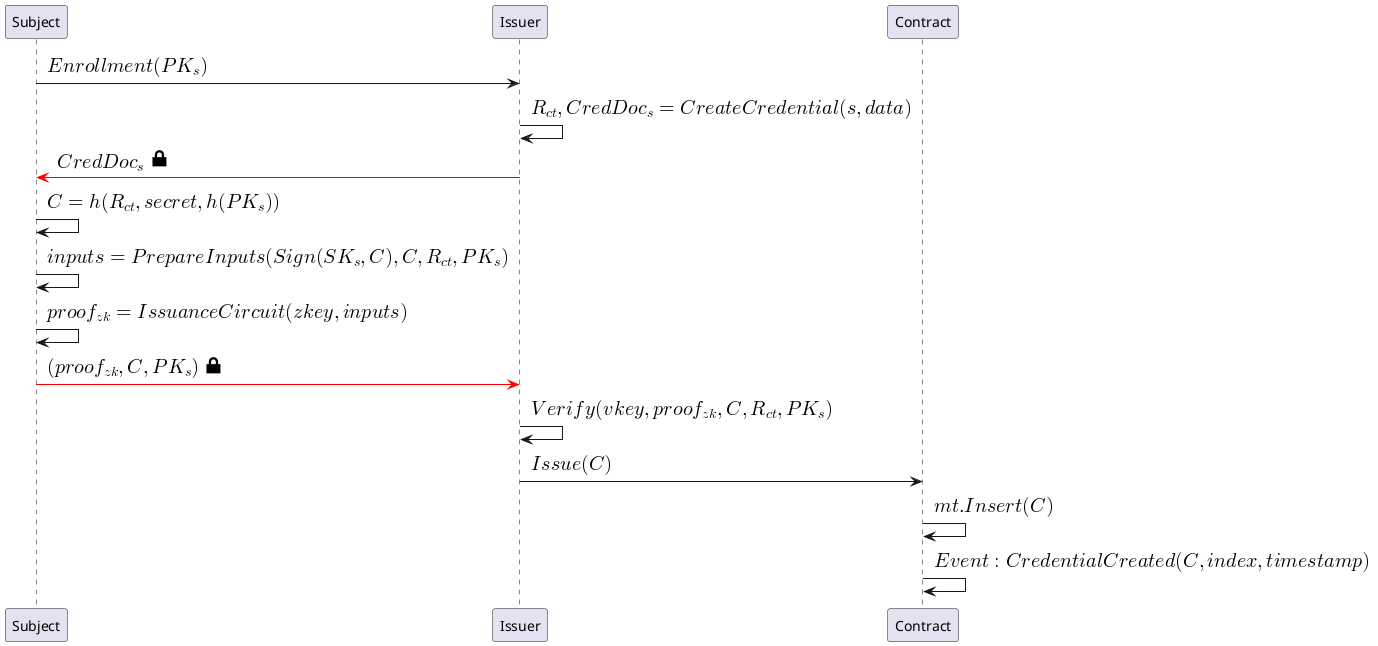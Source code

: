 @startuml (id=Registration)
' == Registration Phase ==
Subject -> Issuer: <latex>Enrollment(PK_{s})</latex>
' Creates a credential as a precise proof (merkle tree) for the subject s
Issuer -> Issuer: <latex>R_{ct}, CredDoc_{s} = CreateCredential(s, data)</latex>
' Send the credential to the subject over an encrypted channel
Issuer -[#FF0000]> Subject: <latex>CredDoc_{s}</latex><size:28><&lock-locked></size>
' Subject -> Subject: <latex>CheckCredClaims()</latex>
' Subject -> Subject: <latex>nullifier = R_{ct}</lnullifieratex>
' In our case the nullifier is a shared data between the issuer and the subject
' TODO: Alternativaly we could hide the nullifier from the issuer while still able to prove
' the correcness of the commitment (e.g. h(CRoot + salt)).
Subject -> Subject: <latex>C = h(R_{ct}, secret, h(PK_{s}))</latex>
Subject -> Subject: <latex>inputs = PrepareInputs(Sign(SK_{s}, C), C, R_{ct}, PK_{s})</latex>
Subject -> Subject: <latex>proof_{zk} = IssuanceCircuit(zkey, inputs)</latex>
Subject -[#FF0000]> Issuer : <latex>(proof_{zk}, C, PK_{s})</latex><size:28><&lock-locked></size>
' note right Issuer
'   Checks:
'     - The commitment is from the correct credential root
'     - The commitment is signed by the correct subject
' end note
Issuer -> Issuer: <latex>Verify(vkey, proof_{zk}, C, R_{ct}, PK_{s})</latex>
Issuer -> Contract: <latex>Issue(C)</latex>

Contract -> Contract: <latex>mt.Insert(C)</latex>
Contract -> Contract: <latex>Event:CredentialCreated(C, index, timestamp)</latex>
@enduml

@startuml (id=Approval)
' == Approval Phase ==
Subject -> Contract: <latex>CollectCredentialCreatedEvents()</latex>
Contract --> Subject: <latex>events</latex>
Subject -> Subject: <latex>mt = BuildCertTree(events)</latex>
Subject -> Subject: <latex>ct = BuildCredTree(credDoc)</latex>
Subject -> Subject: <latex>C = h(R_{ct}, secret, h(PK_{s}))</latex>
Subject -> Subject: <latex>proof_{mt} = MerkleProof(R_{mt}, C)</latex>
Subject -> Subject: <latex>inputs = PrepareInputs(C, proof_{mt}, R_{mt}, h(R_{ct}), sender)</latex>
Subject -> Subject: <latex>proof_{zk} = ApprovalCircuit(zkey, inputs)</latex>
Subject -> Contract: <latex>Approve(proof_{zk}, R_{mt}, h(R_{ct}))</latex>
' Attest subject consents with the credential's claims
' note right Contract
'   Checks:
'     - The commitment exists in the contract's merkle tree
'     - The credential was not approved already
'     - The sender is the creator of the proof
' end note
Contract -> Contract: <latex>Verify(vkey, proof_{zk}, R_{mt}, h(R_{ct}), sender)</latex>
Contract -> Contract: <latex>MarkCredentialAsIssued(h(R_{ct}))</latex>
Contract -> Contract: <latex>Event:CredentialIssued(sender, h(R_{ct}), timestamp)</latex>
@enduml

@startuml (id=Revocation)
' == Revocation ==
Issuer -> Contract: <latex>Revoke(h(R_{ct}), reason)</latex>
' Subjects can also revoke their credentials if they want
' Subject --> Contract: <latex>Revoke(h(R_{ct}), reason)</latex>
Contract -> Contract: <latex>MarkCredentialAsRevoked(h(R_{ct}))</latex>
Contract -> Contract: <latex>Event:CredentialRevoked(h(R_{ct}), reason, timestamp)</latex>
@enduml

@startuml (id=PresentationAuth)
' == Presentation: Authenticity Check ==
Verifier -> Subject: <latex>RequestAuthProof()</latex>
Subject -> Contract: <latex>CollectCredentialCreatedEvents()</latex>
Contract --> Subject: <latex>events</latex>
Subject -> Subject: <latex>mt = BuildCertTree(events)</latex>
Subject -> Subject: <latex>ct = BuildCredTree(credDoc)</latex>

Subject -> Subject: <latex>C = h(R_{ct}, secret, h(PK_{s}))</latex>
Subject -> Subject: <latex>proof_{mt} = MerkleProof(R_{mt}, C)</latex>
Subject -> Subject: <latex>inputs = PrepareInputs(Sign(SK_{s}, C), C, proof_{mt}, R_{mt}, h(R_{ct}), PK_{s})</latex>
Subject -> Subject: <latex>proof_{zk} = PresentationAuthCircuit(zkey, inputs)</latex>

Subject -> Verifier: <latex>(proof_{zk}, h(R_{ct}),  R_{mt}, PK_{s})</latex>
Verifier -> Contract: <latex>IsKnownRoot(R_{mt})</latex>
Contract --> Verifier: <latex>true/false</latex>
' note right Verifier
'   Checks:
'     - The subject knows the pre-image of a commitment for the presented credential
'     - The credential was issued to him (he has knowledge of the EdDSA private key)
'     - The subject consent with the claims in the credential (i.e. signed by the subject)
'     - The commitment exists in the contract's merkle tree for the given root (was created by the right issuer => require ENS check!)
'     - The credential was not revoked or expired
' end note
Verifier -> Contract: <latex>VerifyCredentialStatus(h(R_{ct}))</latex>
alt #lightgreen Successful case
  Contract --> Verifier: Credential is valid (not revoked or expired)
else #pink Failure
  Contract --> Verifier: Credential is not valid
end
Verifier -> Verifier: <latex>Verify(vkey, proof_{zk}, h(R_{ct}), R_{mt}, PK_{s})</latex>
@enduml

@startuml (id=PresentationConditionalQuery)
' == Presentation: Credential's Conditional Check ==
' TODO: retrieve and check credtree schema
' TODO: add example using merkle multiproof
Verifier -> Subject: <latex>RequestProofFor(FieldKey, Criterion, OP)</latex>
Subject -> Contract: <latex>CollectCredentialCreatedEvents()</latex>
Contract --> Subject: <latex>events</latex>
Subject -> Subject: <latex>mt = BuildCertTree(events)</latex>
Subject -> Subject: <latex>ct = BuildCredTree(credDoc)</latex>
Subject -> Subject: <latex>C = h(R_{ct}, secret, h(PK_{s}))</latex>
Subject -> Subject: <latex>proof_{mt} = MerkleProof(R_{mt}, C)</latex>
Subject -> Subject: <latex>proof_{ct} = MerkleProof(R_{ct}, h(FieldKey, value, salt))</latex>
Subject -> Subject: <latex>inputs = PrepareInputs(C, proof_{mt}, proof_{ct}, R_{mt}, h(R_{ct}), FieldKey, Criterion, OP)</latex>
Subject -> Subject: <latex>proof_{zk} = QueryCredentialFieldCircuit(zkey, inputs)</latex>

Subject -> Verifier: <latex>(proof_{zk}, h(R_{ct}),  R_{mt})</latex>
Verifier -> Contract: <latex>IsKnownRoot(R_{mt})</latex>
Contract --> Verifier: <latex>true/false</latex>
Verifier -> Contract: <latex>VerifyCredentialStatus(h(R_{ct}))</latex>
alt #lightgreen Successful case
  Contract --> Verifier: Credential is valid (not revoked or expired)
else #pink Failure
  Contract --> Verifier: Credential is not valid
end
Verifier -> Verifier: <latex>Verify(vkey, proof_{zk}, h(R_{ct}), R_{mt}, FieldKey, Criterion, OP)</latex>
@enduml

@startuml (id=PresentationTimeframe)
Verifier -> Subject: <latex>RequestProofFor(tsk, p, >=)</latex>
Subject -> Contract: <latex>CollectCredentialCreatedEvents()</latex>
Contract --> Subject: <latex>events</latex>
Subject -> Subject: <latex>mt = BuildCertTree(events)</latex>
loop n times
  Subject -> Subject: <latex>ct_{i} = BuildCredTree(credDoc_{i})</latex>
  Subject -> Subject: <latex>h_{i}, mproof_{i} = merkleProof(ct_{i})</latex>
end
Subject -> Subject: <latex>inputs = PrepareInputs(mt, [h_{0},...,h_{n-1}], [mproof_{0},...,mproof_{n-1}],tsk, p, >=)</latex>
Subject -> Subject: <latex>proof_{zk}, d_{total} = TimeframeProofCircuit(zkey, inputs)</latex>
Subject -> Verifier: <latex>(proof_{zk}, [h_{0},...,h_{n-1}], R_{mt}, d_{total})</latex>
Verifier -> Contract: <latex>IsKnownRoot(R_{mt})</latex>
Contract --> Verifier: <latex>true/false</latex>
loop n times
  Verifier -> Contract: <latex>VerifyCredentialStatus(h_{i})</latex>
  alt #lightgreen Successful case
    Contract --> Verifier: Credential is valid (not revoked or expired)
  else #pink Failure
    Contract --> Verifier: Credential is not valid
  end
  Verifier -> Contract: <latex>RetrieveTimestamp(h_{i})</latex>
  Contract --> Verifier: <latex>t_{i}</latex>
  Verifier -> Verifier: <latex>t_{total} = t_{total} + t_{i}</latex>
end
' t_{total} and d_{total} should be close enough (considering a margin of error, i.e. offchain - onchain timestamp intervals).
' d_{total} can never be greater than t_{total} for a valid credential because of the happens before relation between the issuance and approval events.
' each d of d_{total} is created during the credential issuance (offchain), and each t is created during the credential approval (onchain), thus timstamp t must be always after a d.
Verifier -> Verifier: <latex>Check(t_{total} \ge d_{total} \land d_{total}\ \ge \ p)</latex>
Verifier -> Verifier: <latex>Verify(vkey, proof_{zk}, [h_{0},...,h_{n-1}],  R_{mt}, tsk, d_{total}, p, >=)</latex>
@enduml

@startuml (id=PresentationScore)
Verifier -> Subject: <latex>SendRequirements([T_{0},...,T_{n-1}], [W_{0},...,W_{n-1}])</latex>
Subject -> Contract: <latex>CollectCredentialCreatedEvents()</latex>
Contract --> Subject: <latex>events</latex>
Subject -> Subject: <latex>mt = BuildCertTree(events)</latex>
loop n times
  Subject -> Subject: <latex>doc_{i} = GetCredentialWith(T_{i})</latex>
  Subject -> Subject: <latex>rct_{i}, ct_{i} = BuildCredTree(doc_{i})</latex>
  Subject -> Subject: <latex>mtproof_{i} = merkleProof(mt, h(rct_{i}))</latex>
  Subject -> Subject: <latex>fields_{i} = [doc_{i}.tag, doc_{i}.grade]</latex>
  Subject -> Subject: <latex>ctproof_{i} = merkleMultiProof(ct_{i}, fields_{i})</latex>
end
Subject -> Subject: <latex>inputs = PrepareInputs(mt, [T_{0},...,T_{n-1}], [W_{0},...,W_{n-1}],\\[h_{0},...,h_{n-1}], [fields_{0},...,fields_{n-1}], [mtproof_{0},...,mtproof_{n-1}],\\[ctproof_{0},...,ctproof_{n-1}])</latex>
Subject -> Subject: <latex>proof_{zk}, sc = ScoreCircuit(zkey, inputs)</latex>
Subject -> Verifier: <latex>(proof_{zk}, [T_{0},...,T_{n-1}], [W_{0},...,W_{n-1}], R_{mt}, [h_{0},...,h_{n-1}], sc)</latex>
Verifier -> Contract: <latex>IsKnownRoot(R_{mt})</latex>
Contract --> Verifier: <latex>true/false</latex>
loop n times
  Verifier -> Contract: <latex>VerifyCredentialStatus(h_{i})</latex>
  alt #lightgreen Successful case
    Contract --> Verifier: Credential is valid (not revoked or expired)
  else #pink Failure
    Contract --> Verifier: Credential is not valid
  end
end
Verifier -> Verifier: <latex>Verify(vkey, proof_{zk}, [T_{0},...,T_{n-1}], [W_{0},...,W_{n-1}], R_{mt}, sc)</latex>
@enduml

@enduml

